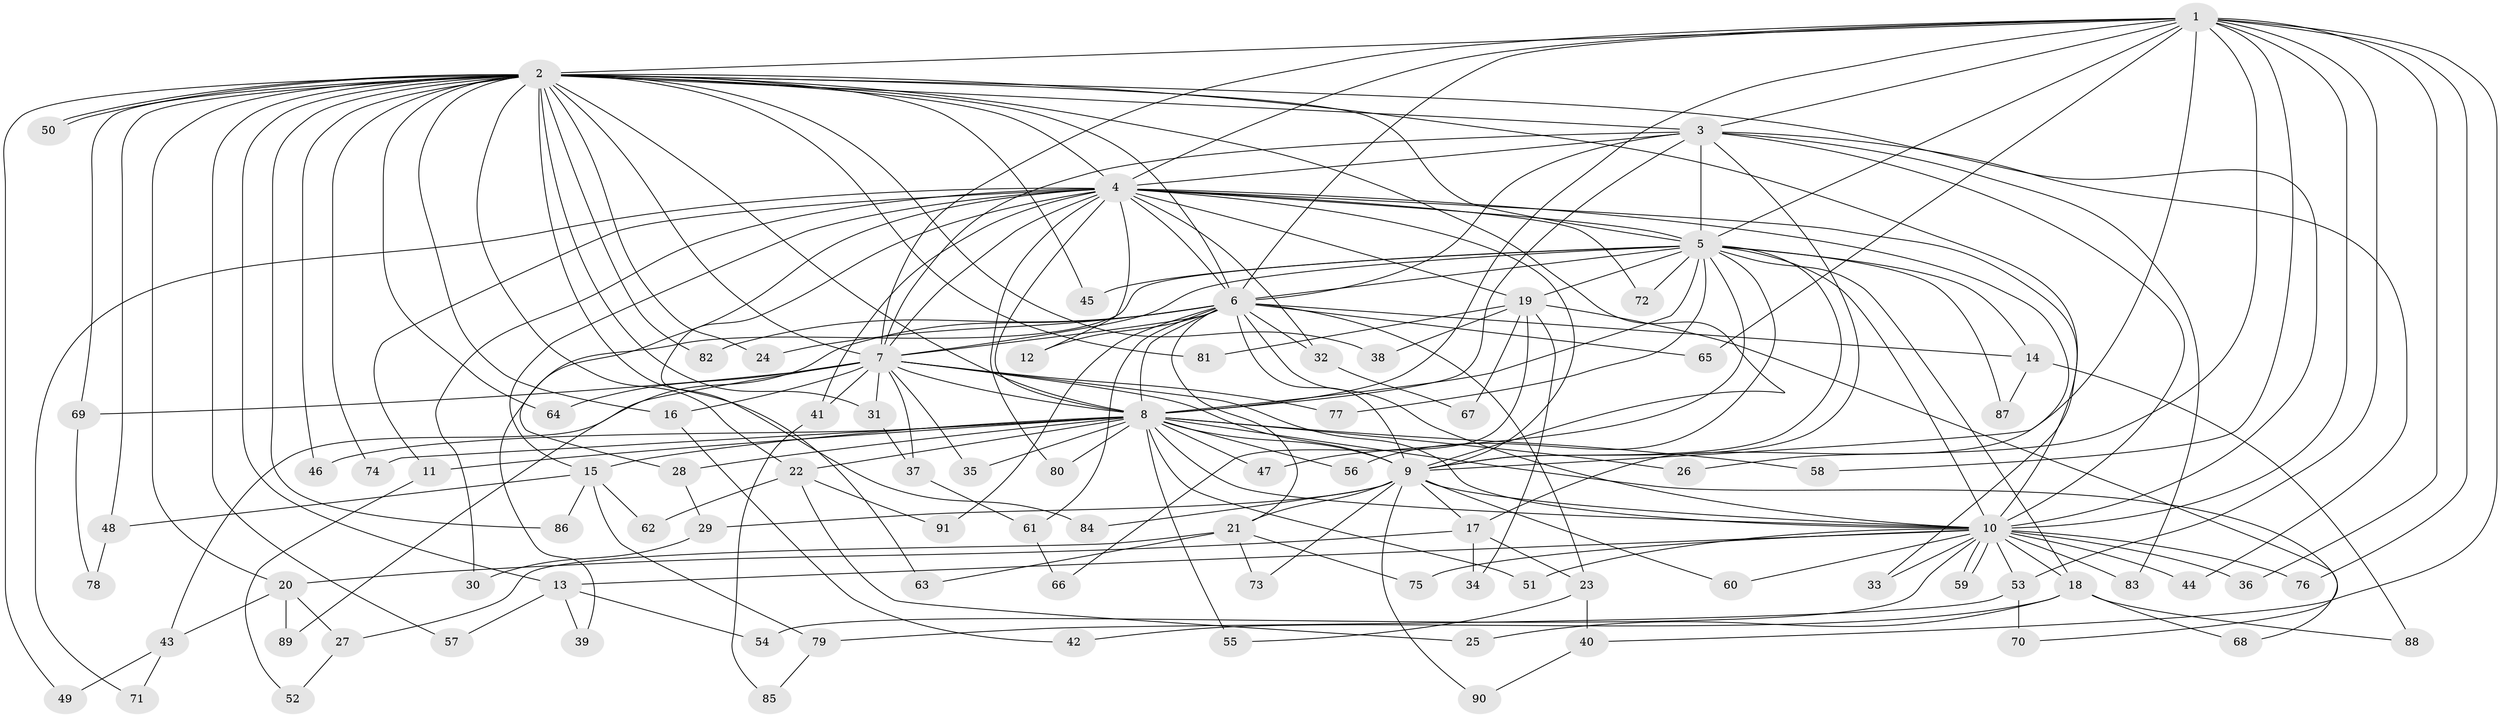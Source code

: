 // Generated by graph-tools (version 1.1) at 2025/44/03/09/25 04:44:06]
// undirected, 91 vertices, 207 edges
graph export_dot {
graph [start="1"]
  node [color=gray90,style=filled];
  1;
  2;
  3;
  4;
  5;
  6;
  7;
  8;
  9;
  10;
  11;
  12;
  13;
  14;
  15;
  16;
  17;
  18;
  19;
  20;
  21;
  22;
  23;
  24;
  25;
  26;
  27;
  28;
  29;
  30;
  31;
  32;
  33;
  34;
  35;
  36;
  37;
  38;
  39;
  40;
  41;
  42;
  43;
  44;
  45;
  46;
  47;
  48;
  49;
  50;
  51;
  52;
  53;
  54;
  55;
  56;
  57;
  58;
  59;
  60;
  61;
  62;
  63;
  64;
  65;
  66;
  67;
  68;
  69;
  70;
  71;
  72;
  73;
  74;
  75;
  76;
  77;
  78;
  79;
  80;
  81;
  82;
  83;
  84;
  85;
  86;
  87;
  88;
  89;
  90;
  91;
  1 -- 2;
  1 -- 3;
  1 -- 4;
  1 -- 5;
  1 -- 6;
  1 -- 7;
  1 -- 8;
  1 -- 9;
  1 -- 10;
  1 -- 26;
  1 -- 36;
  1 -- 40;
  1 -- 53;
  1 -- 58;
  1 -- 65;
  1 -- 76;
  2 -- 3;
  2 -- 4;
  2 -- 5;
  2 -- 6;
  2 -- 7;
  2 -- 8;
  2 -- 9;
  2 -- 10;
  2 -- 13;
  2 -- 16;
  2 -- 20;
  2 -- 22;
  2 -- 24;
  2 -- 31;
  2 -- 33;
  2 -- 38;
  2 -- 45;
  2 -- 46;
  2 -- 48;
  2 -- 49;
  2 -- 50;
  2 -- 50;
  2 -- 57;
  2 -- 64;
  2 -- 69;
  2 -- 74;
  2 -- 81;
  2 -- 82;
  2 -- 84;
  2 -- 86;
  3 -- 4;
  3 -- 5;
  3 -- 6;
  3 -- 7;
  3 -- 8;
  3 -- 9;
  3 -- 10;
  3 -- 44;
  3 -- 83;
  4 -- 5;
  4 -- 6;
  4 -- 7;
  4 -- 8;
  4 -- 9;
  4 -- 10;
  4 -- 11;
  4 -- 12;
  4 -- 15;
  4 -- 17;
  4 -- 19;
  4 -- 28;
  4 -- 30;
  4 -- 32;
  4 -- 41;
  4 -- 63;
  4 -- 71;
  4 -- 72;
  4 -- 80;
  5 -- 6;
  5 -- 7;
  5 -- 8;
  5 -- 9;
  5 -- 10;
  5 -- 14;
  5 -- 18;
  5 -- 19;
  5 -- 39;
  5 -- 45;
  5 -- 47;
  5 -- 56;
  5 -- 72;
  5 -- 77;
  5 -- 87;
  6 -- 7;
  6 -- 8;
  6 -- 9;
  6 -- 10;
  6 -- 12;
  6 -- 14;
  6 -- 21;
  6 -- 23;
  6 -- 24;
  6 -- 32;
  6 -- 61;
  6 -- 65;
  6 -- 82;
  6 -- 89;
  6 -- 91;
  7 -- 8;
  7 -- 9;
  7 -- 10;
  7 -- 16;
  7 -- 31;
  7 -- 35;
  7 -- 37;
  7 -- 41;
  7 -- 43;
  7 -- 64;
  7 -- 69;
  7 -- 77;
  8 -- 9;
  8 -- 10;
  8 -- 11;
  8 -- 15;
  8 -- 22;
  8 -- 26;
  8 -- 28;
  8 -- 35;
  8 -- 46;
  8 -- 47;
  8 -- 51;
  8 -- 55;
  8 -- 56;
  8 -- 58;
  8 -- 68;
  8 -- 74;
  8 -- 80;
  9 -- 10;
  9 -- 17;
  9 -- 21;
  9 -- 29;
  9 -- 60;
  9 -- 73;
  9 -- 84;
  9 -- 90;
  10 -- 13;
  10 -- 18;
  10 -- 33;
  10 -- 36;
  10 -- 44;
  10 -- 51;
  10 -- 53;
  10 -- 54;
  10 -- 59;
  10 -- 59;
  10 -- 60;
  10 -- 75;
  10 -- 76;
  10 -- 83;
  11 -- 52;
  13 -- 39;
  13 -- 54;
  13 -- 57;
  14 -- 87;
  14 -- 88;
  15 -- 48;
  15 -- 62;
  15 -- 79;
  15 -- 86;
  16 -- 42;
  17 -- 20;
  17 -- 23;
  17 -- 34;
  18 -- 25;
  18 -- 42;
  18 -- 68;
  18 -- 88;
  19 -- 34;
  19 -- 38;
  19 -- 66;
  19 -- 67;
  19 -- 70;
  19 -- 81;
  20 -- 27;
  20 -- 43;
  20 -- 89;
  21 -- 27;
  21 -- 63;
  21 -- 73;
  21 -- 75;
  22 -- 25;
  22 -- 62;
  22 -- 91;
  23 -- 40;
  23 -- 55;
  27 -- 52;
  28 -- 29;
  29 -- 30;
  31 -- 37;
  32 -- 67;
  37 -- 61;
  40 -- 90;
  41 -- 85;
  43 -- 49;
  43 -- 71;
  48 -- 78;
  53 -- 70;
  53 -- 79;
  61 -- 66;
  69 -- 78;
  79 -- 85;
}
